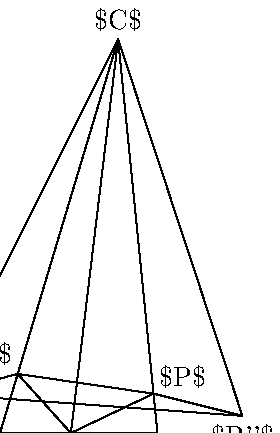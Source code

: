 beginfig(0)

z1=origin;
z2=(2cm, 0);
z3=(1.5cm, 5cm);
z4=.45[z1, z2]; % perpbase(z3, z1, z2);
z5=.15[z1, z3];
z6=.1[z2, z3];
z7=z4 reflectedabout(z1, z3);
z8=z4 reflectedabout(z2, z3);

draw z1--z2--z3--cycle withpen boldpen;
draw z3--z4 withpen thinpen;
draw z4--z5--z6--cycle withpen thinpen;
draw z3--z7--z5 withpen thinpen;
draw z3--z8--z6 withpen thinpen;
draw z7--z8 withpen thinpen;

markpath.ticks(z3--z4, 1);
markpath.ticks(z3--z7, 1);
markpath.ticks(z3--z8, 1);
markpath.ticks(z5--z4, 2);
markpath.ticks(z5--z7, 2);
markpath.ticks(z6--z4, 3);
markpath.ticks(z6--z8, 3);

markangle.arc.ccw(z3, z1, z4, 1);
markangle.arc.ccw(z3, z7, z1, 1) scale=>1.05; % TODO extra=>1;
markangle.arc.ccw(z3, z4, z2, 2); % TODO extra=>1;
markangle.arc.ccw(z3, z2, z8, 2) scale=>1.05;

label.bot("$A$", z1);
label.bot("$B$", z2);
label.top("$C$", z3);
label.bot("$R$", z4);
label.ulft("$Q$", z5);
label.urt("$P$", z6);
label.bot("$R'$", z7);
label.bot("$R''$", z8);

endfig
